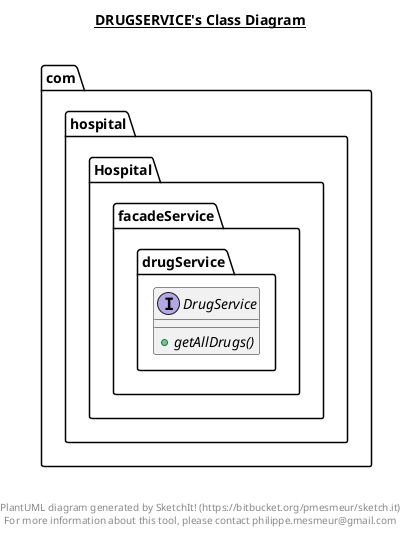@startuml

title __DRUGSERVICE's Class Diagram__\n

  package com.hospital.Hospital {
    package com.hospital.Hospital.facadeService.drugService {
      interface DrugService {
          {abstract} + getAllDrugs()
      }
    }
  }
  



right footer


PlantUML diagram generated by SketchIt! (https://bitbucket.org/pmesmeur/sketch.it)
For more information about this tool, please contact philippe.mesmeur@gmail.com
endfooter

@enduml

